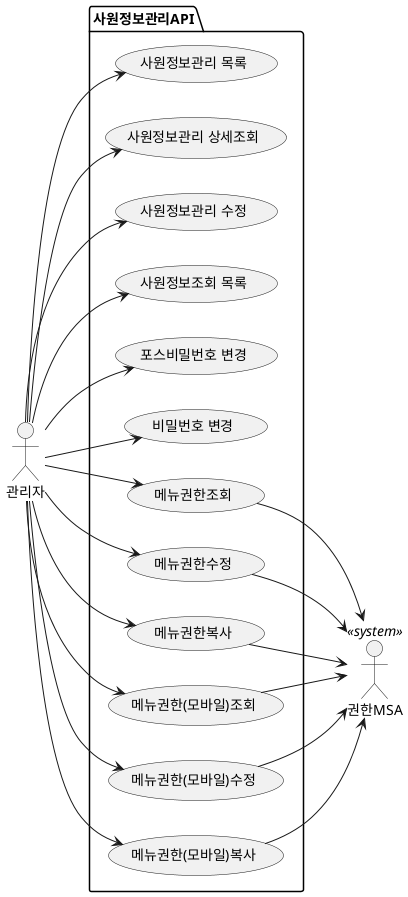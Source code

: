 @startuml Sample Usecase

left to right direction

actor "권한MSA" as 권한MSA <<system>>
actor "관리자" as user

package 사원정보관리API{
  usecase "사원정보관리 목록" AS UC11
  usecase "사원정보관리 상세조회" AS UC12
  usecase "사원정보관리 수정" AS UC13
  usecase "사원정보조회 목록" AS UC14
  usecase "포스비밀번호 변경" AS UC15
  usecase "비밀번호 변경" AS UC16
  usecase "메뉴권한조회" AS UC17
  usecase "메뉴권한수정" AS UC18
  usecase "메뉴권한복사" AS UC19
  usecase "메뉴권한(모바일)조회" AS UC20
  usecase "메뉴권한(모바일)수정" AS UC21
  usecase "메뉴권한(모바일)복사" AS UC22
}
user --> UC11
user --> UC12
user --> UC13
user --> UC14
user --> UC15
user --> UC16
user --> UC17
user --> UC18
user --> UC19
user --> UC20
user --> UC21
user --> UC22

UC17 --> 권한MSA
UC18 --> 권한MSA
UC19 --> 권한MSA
UC20 --> 권한MSA
UC21 --> 권한MSA
UC22 --> 권한MSA

@enduml